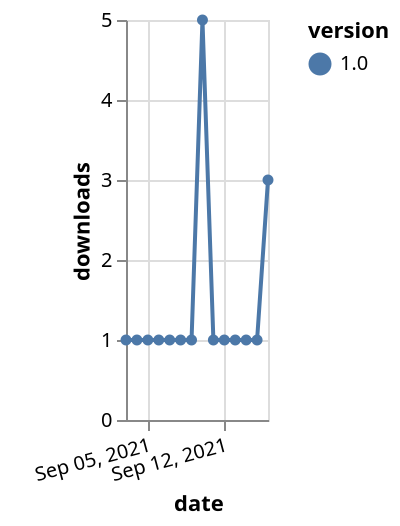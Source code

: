{"$schema": "https://vega.github.io/schema/vega-lite/v5.json", "description": "A simple bar chart with embedded data.", "data": {"values": [{"date": "2021-09-03", "total": 221, "delta": 1, "version": "1.0"}, {"date": "2021-09-04", "total": 222, "delta": 1, "version": "1.0"}, {"date": "2021-09-05", "total": 223, "delta": 1, "version": "1.0"}, {"date": "2021-09-06", "total": 224, "delta": 1, "version": "1.0"}, {"date": "2021-09-07", "total": 225, "delta": 1, "version": "1.0"}, {"date": "2021-09-08", "total": 226, "delta": 1, "version": "1.0"}, {"date": "2021-09-09", "total": 227, "delta": 1, "version": "1.0"}, {"date": "2021-09-10", "total": 232, "delta": 5, "version": "1.0"}, {"date": "2021-09-11", "total": 233, "delta": 1, "version": "1.0"}, {"date": "2021-09-12", "total": 234, "delta": 1, "version": "1.0"}, {"date": "2021-09-13", "total": 235, "delta": 1, "version": "1.0"}, {"date": "2021-09-14", "total": 236, "delta": 1, "version": "1.0"}, {"date": "2021-09-15", "total": 237, "delta": 1, "version": "1.0"}, {"date": "2021-09-16", "total": 240, "delta": 3, "version": "1.0"}]}, "width": "container", "mark": {"type": "line", "point": {"filled": true}}, "encoding": {"x": {"field": "date", "type": "temporal", "timeUnit": "yearmonthdate", "title": "date", "axis": {"labelAngle": -15}}, "y": {"field": "delta", "type": "quantitative", "title": "downloads"}, "color": {"field": "version", "type": "nominal"}, "tooltip": {"field": "delta"}}}